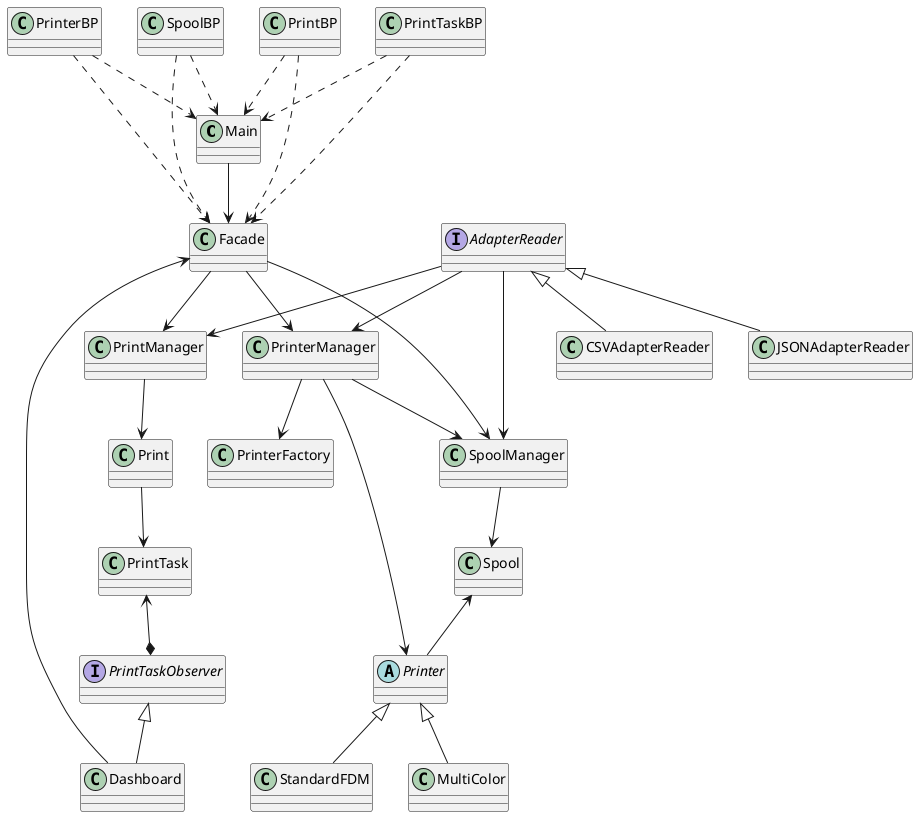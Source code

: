@startuml
'https://plantuml.com/sequence-diagram

class Main {

}

class Facade {

}

class PrintManager {

}

class SpoolManager {

}

class PrinterManager {

}

abstract class Printer {

}

class StandardFDM{

}

class MultiColor {

}

class PrinterBP {

}

class SpoolBP {

}

class PrintBP {

}

class PrintTaskBP {

}

class Print {

}

class PrintTask {

}

class Spool {

}


class PrinterFactory {

}

interface PrintTaskObserver {
}

class Dashboard {

}

interface AdapterReader {

}

class CSVAdapterReader {

}

class JSONAdapterReader {

}

Main --> Facade
Facade --> SpoolManager
Facade --> PrintManager
Facade --> PrinterManager
PrintManager --> Print
SpoolManager --> Spool
Spool <-- Printer
PrinterManager --> PrinterFactory
PrinterManager --> SpoolManager
Print --> PrintTask
Printer <|-- StandardFDM
Printer <|-- MultiColor
PrinterManager --> Printer
PrintTaskObserver <|-- Dashboard
PrintTask <--* PrintTaskObserver
Dashboard --> Facade
AdapterReader <|-- CSVAdapterReader
AdapterReader <|-- JSONAdapterReader
AdapterReader --> PrinterManager
AdapterReader --> PrintManager
AdapterReader --> SpoolManager
PrinterBP ..> Main
SpoolBP ..> Main
PrintBP ..> Main
PrintTaskBP ..> Main
PrinterBP ..> Facade
SpoolBP ..> Facade
PrintBP ..> Facade
PrintTaskBP ..> Facade


@enduml
